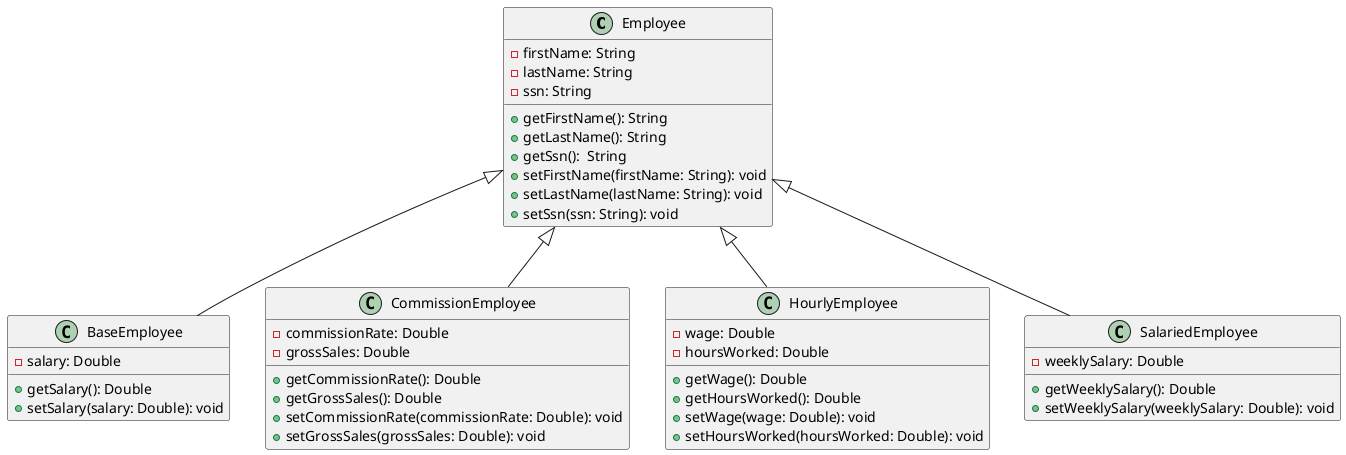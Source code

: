 @startuml
'https://plantuml.com/class-diagram
Employee <|-- BaseEmployee
Employee <|-- CommissionEmployee
Employee <|-- HourlyEmployee
Employee <|-- SalariedEmployee

class Employee{
    -firstName: String
    -lastName: String
    -ssn: String

    +getFirstName(): String
    +getLastName(): String
    +getSsn():  String
    +setFirstName(firstName: String): void
    +setLastName(lastName: String): void
    +setSsn(ssn: String): void
}

class BaseEmployee{
    -salary: Double

    +getSalary(): Double
    +setSalary(salary: Double): void
}

class CommissionEmployee{
    -commissionRate: Double
    -grossSales: Double

    +getCommissionRate(): Double
    +getGrossSales(): Double
    +setCommissionRate(commissionRate: Double): void
    +setGrossSales(grossSales: Double): void
}

class HourlyEmployee{
    -wage: Double
    -hoursWorked: Double

    +getWage(): Double
    +getHoursWorked(): Double
    +setWage(wage: Double): void
    +setHoursWorked(hoursWorked: Double): void
}

class SalariedEmployee{
    -weeklySalary: Double

    +getWeeklySalary(): Double
    +setWeeklySalary(weeklySalary: Double): void
}


@enduml